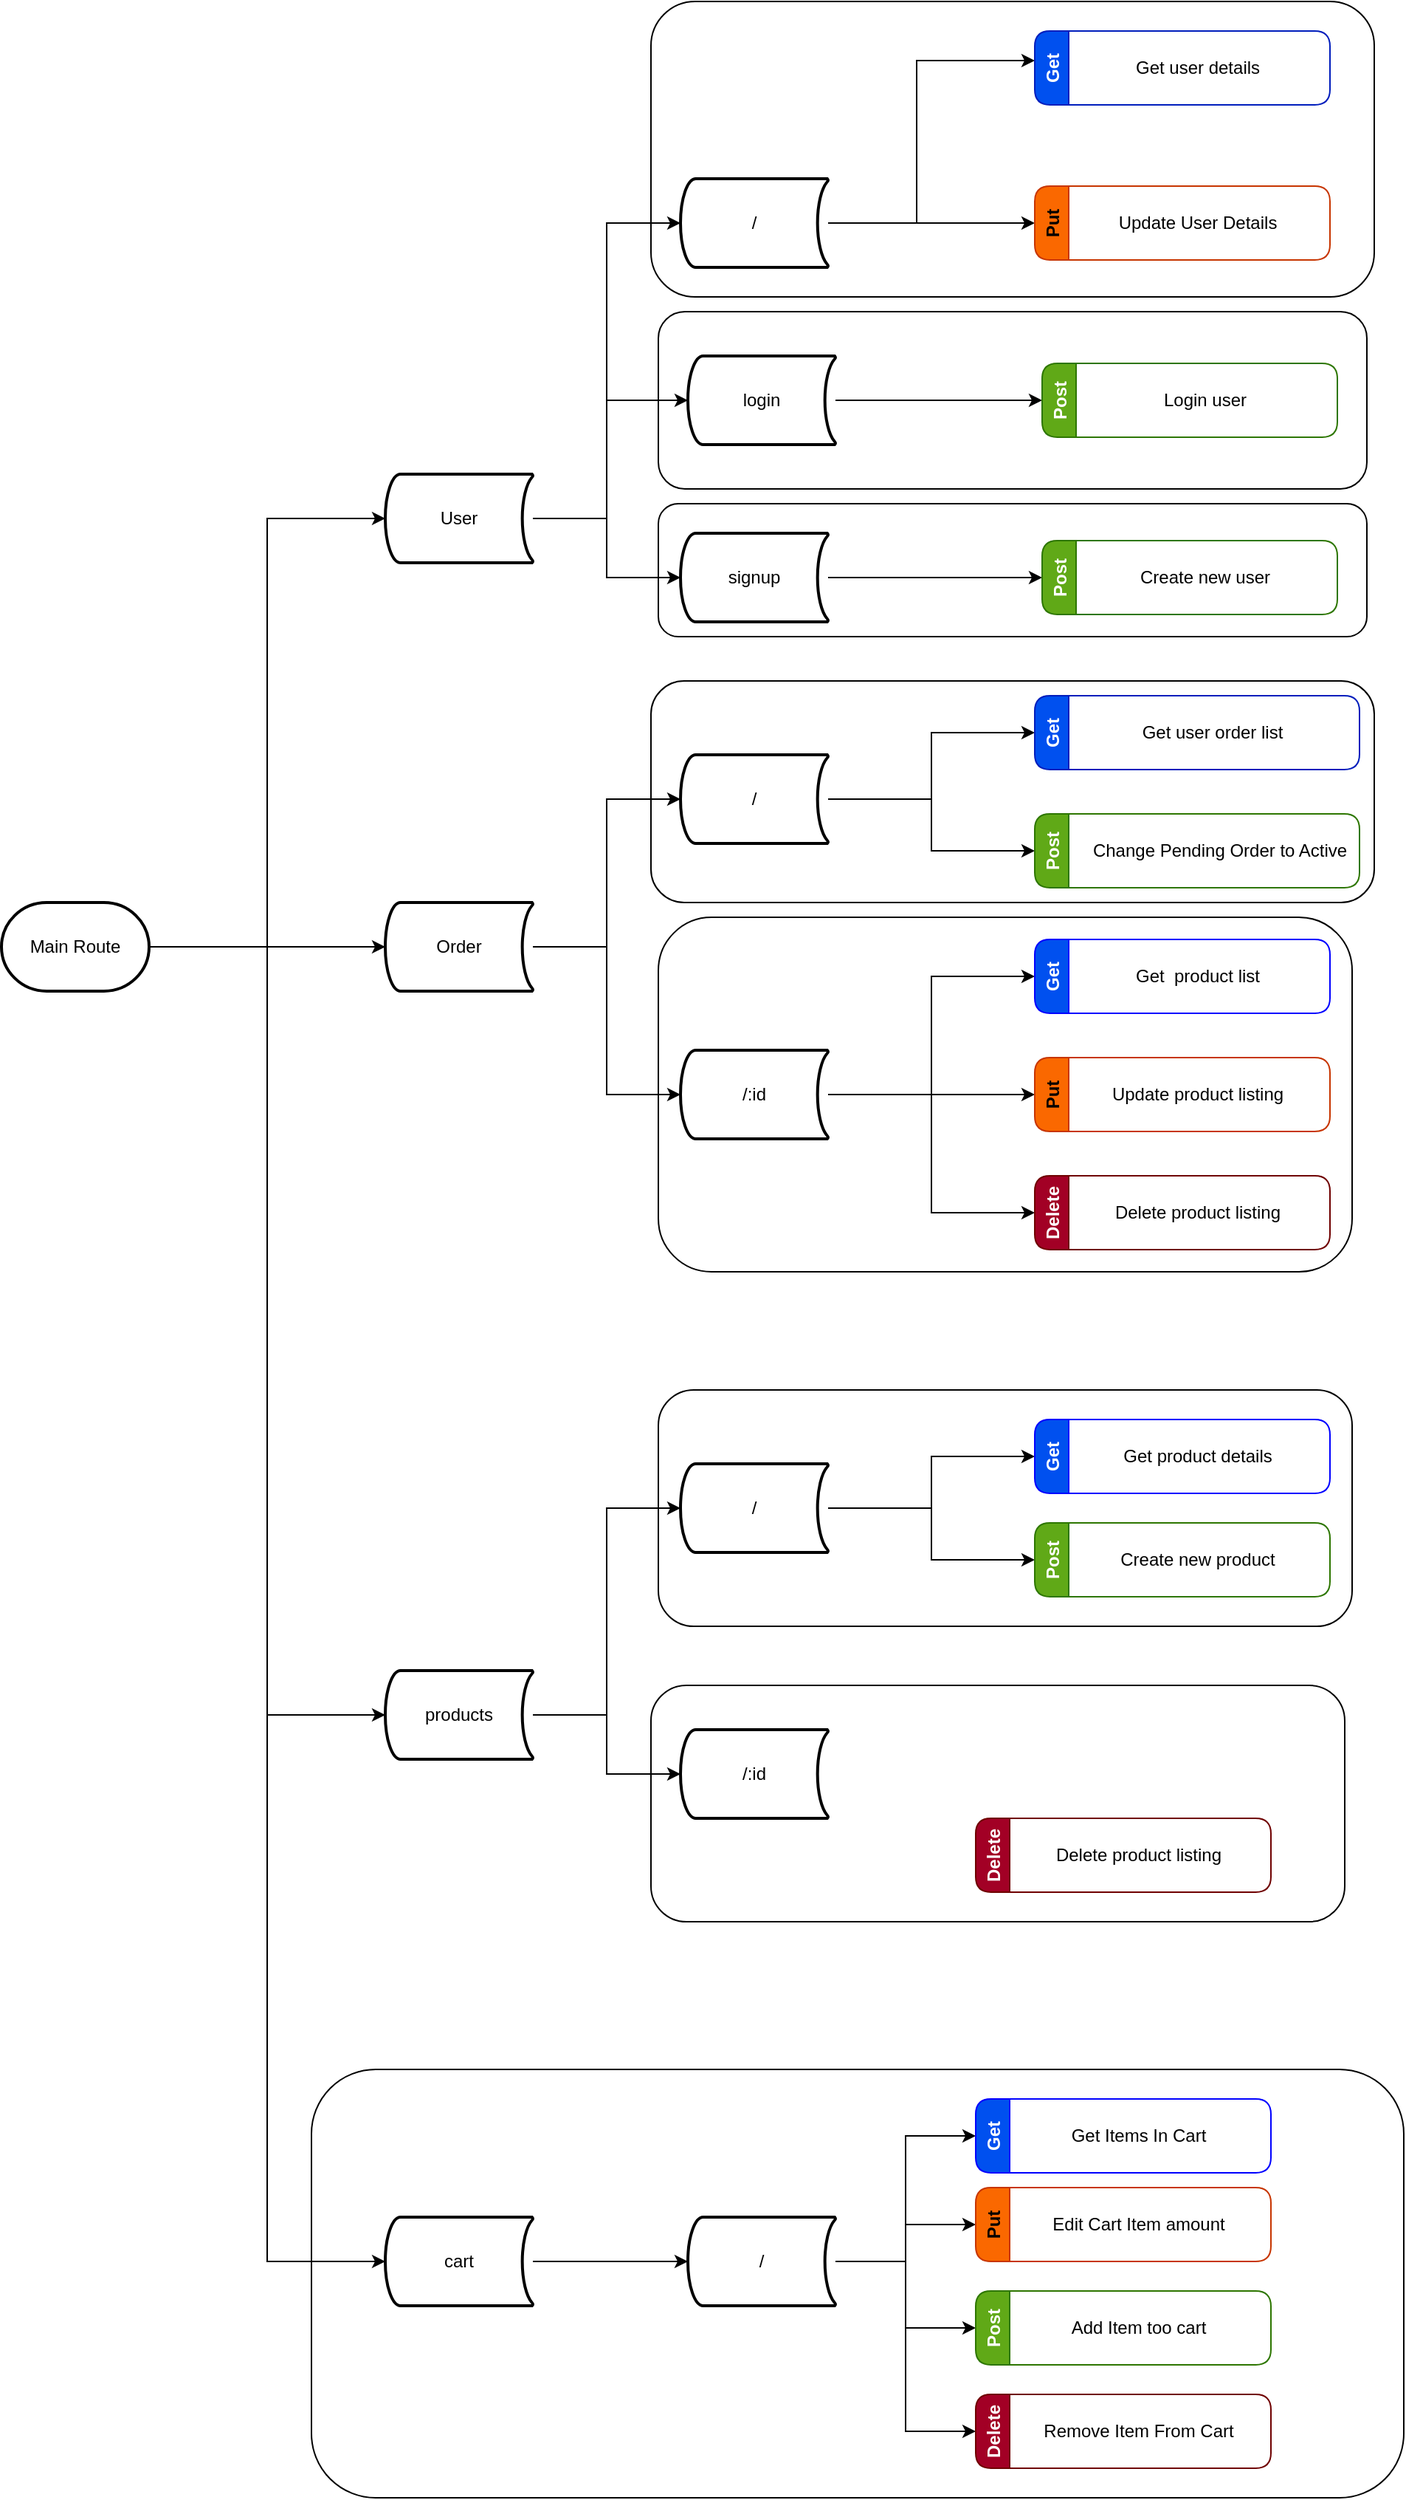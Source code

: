 <mxfile version="19.0.3" type="device"><diagram id="nZ7SudFiqUvSSSgaW7J3" name="Page-1"><mxGraphModel dx="1038" dy="1741" grid="1" gridSize="10" guides="1" tooltips="1" connect="1" arrows="1" fold="1" page="1" pageScale="1" pageWidth="850" pageHeight="1100" math="0" shadow="0"><root><mxCell id="0"/><mxCell id="1" parent="0"/><mxCell id="utoI6_6kBgc8nuwsAvws-94" value="" style="rounded=1;whiteSpace=wrap;html=1;" vertex="1" parent="1"><mxGeometry x="310" y="1010" width="740" height="290" as="geometry"/></mxCell><mxCell id="utoI6_6kBgc8nuwsAvws-71" value="" style="rounded=1;whiteSpace=wrap;html=1;" vertex="1" parent="1"><mxGeometry x="540" y="750" width="470" height="160" as="geometry"/></mxCell><mxCell id="utoI6_6kBgc8nuwsAvws-62" value="" style="rounded=1;whiteSpace=wrap;html=1;" vertex="1" parent="1"><mxGeometry x="545" y="550" width="470" height="160" as="geometry"/></mxCell><mxCell id="utoI6_6kBgc8nuwsAvws-58" value="" style="rounded=1;whiteSpace=wrap;html=1;" vertex="1" parent="1"><mxGeometry x="545" y="-50" width="480" height="90" as="geometry"/></mxCell><mxCell id="utoI6_6kBgc8nuwsAvws-57" value="" style="rounded=1;whiteSpace=wrap;html=1;" vertex="1" parent="1"><mxGeometry x="545" y="-180" width="480" height="120" as="geometry"/></mxCell><mxCell id="utoI6_6kBgc8nuwsAvws-55" value="" style="rounded=1;whiteSpace=wrap;html=1;" vertex="1" parent="1"><mxGeometry x="540" y="-390" width="490" height="200" as="geometry"/></mxCell><mxCell id="utoI6_6kBgc8nuwsAvws-54" value="" style="rounded=1;whiteSpace=wrap;html=1;" vertex="1" parent="1"><mxGeometry x="545" y="230" width="470" height="240" as="geometry"/></mxCell><mxCell id="utoI6_6kBgc8nuwsAvws-53" value="" style="rounded=1;whiteSpace=wrap;html=1;" vertex="1" parent="1"><mxGeometry x="540" y="70" width="490" height="150" as="geometry"/></mxCell><mxCell id="utoI6_6kBgc8nuwsAvws-2" style="edgeStyle=orthogonalEdgeStyle;rounded=0;orthogonalLoop=1;jettySize=auto;html=1;entryX=0;entryY=0.5;entryDx=0;entryDy=0;entryPerimeter=0;" edge="1" parent="1" source="utoI6_6kBgc8nuwsAvws-1" target="utoI6_6kBgc8nuwsAvws-3"><mxGeometry relative="1" as="geometry"><mxPoint x="320" y="250" as="targetPoint"/></mxGeometry></mxCell><mxCell id="utoI6_6kBgc8nuwsAvws-6" style="edgeStyle=orthogonalEdgeStyle;rounded=0;orthogonalLoop=1;jettySize=auto;html=1;entryX=0;entryY=0.5;entryDx=0;entryDy=0;entryPerimeter=0;" edge="1" parent="1" source="utoI6_6kBgc8nuwsAvws-1" target="utoI6_6kBgc8nuwsAvws-4"><mxGeometry relative="1" as="geometry"><Array as="points"><mxPoint x="360" y="250"/></Array></mxGeometry></mxCell><mxCell id="utoI6_6kBgc8nuwsAvws-7" style="edgeStyle=orthogonalEdgeStyle;rounded=0;orthogonalLoop=1;jettySize=auto;html=1;entryX=0;entryY=0.5;entryDx=0;entryDy=0;entryPerimeter=0;" edge="1" parent="1" source="utoI6_6kBgc8nuwsAvws-1" target="utoI6_6kBgc8nuwsAvws-5"><mxGeometry relative="1" as="geometry"/></mxCell><mxCell id="utoI6_6kBgc8nuwsAvws-75" style="edgeStyle=orthogonalEdgeStyle;rounded=0;orthogonalLoop=1;jettySize=auto;html=1;entryX=0;entryY=0.5;entryDx=0;entryDy=0;entryPerimeter=0;" edge="1" parent="1" source="utoI6_6kBgc8nuwsAvws-1" target="utoI6_6kBgc8nuwsAvws-74"><mxGeometry relative="1" as="geometry"/></mxCell><mxCell id="utoI6_6kBgc8nuwsAvws-1" value="Main Route" style="strokeWidth=2;html=1;shape=mxgraph.flowchart.terminator;whiteSpace=wrap;" vertex="1" parent="1"><mxGeometry x="100" y="220" width="100" height="60" as="geometry"/></mxCell><mxCell id="utoI6_6kBgc8nuwsAvws-10" value="" style="edgeStyle=orthogonalEdgeStyle;rounded=0;orthogonalLoop=1;jettySize=auto;html=1;" edge="1" parent="1" source="utoI6_6kBgc8nuwsAvws-3" target="utoI6_6kBgc8nuwsAvws-9"><mxGeometry relative="1" as="geometry"><Array as="points"><mxPoint x="510" y="-40"/><mxPoint x="510" y="-120"/></Array></mxGeometry></mxCell><mxCell id="utoI6_6kBgc8nuwsAvws-12" value="" style="edgeStyle=orthogonalEdgeStyle;rounded=0;orthogonalLoop=1;jettySize=auto;html=1;" edge="1" parent="1" source="utoI6_6kBgc8nuwsAvws-3" target="utoI6_6kBgc8nuwsAvws-11"><mxGeometry relative="1" as="geometry"/></mxCell><mxCell id="utoI6_6kBgc8nuwsAvws-16" value="" style="edgeStyle=orthogonalEdgeStyle;rounded=0;orthogonalLoop=1;jettySize=auto;html=1;" edge="1" parent="1" source="utoI6_6kBgc8nuwsAvws-3" target="utoI6_6kBgc8nuwsAvws-15"><mxGeometry relative="1" as="geometry"><Array as="points"><mxPoint x="510" y="-40"/><mxPoint x="510" y="-240"/></Array></mxGeometry></mxCell><mxCell id="utoI6_6kBgc8nuwsAvws-3" value="User" style="strokeWidth=2;html=1;shape=mxgraph.flowchart.stored_data;whiteSpace=wrap;" vertex="1" parent="1"><mxGeometry x="360" y="-70" width="100" height="60" as="geometry"/></mxCell><mxCell id="utoI6_6kBgc8nuwsAvws-33" value="" style="edgeStyle=orthogonalEdgeStyle;rounded=0;orthogonalLoop=1;jettySize=auto;html=1;entryX=0;entryY=0.5;entryDx=0;entryDy=0;entryPerimeter=0;" edge="1" parent="1" source="utoI6_6kBgc8nuwsAvws-4" target="utoI6_6kBgc8nuwsAvws-32"><mxGeometry relative="1" as="geometry"><mxPoint x="570" y="150" as="targetPoint"/><Array as="points"><mxPoint x="510" y="250"/><mxPoint x="510" y="150"/></Array></mxGeometry></mxCell><mxCell id="utoI6_6kBgc8nuwsAvws-35" value="" style="edgeStyle=orthogonalEdgeStyle;rounded=0;orthogonalLoop=1;jettySize=auto;html=1;" edge="1" parent="1" source="utoI6_6kBgc8nuwsAvws-4" target="utoI6_6kBgc8nuwsAvws-34"><mxGeometry relative="1" as="geometry"><Array as="points"><mxPoint x="510" y="250"/><mxPoint x="510" y="350"/></Array></mxGeometry></mxCell><mxCell id="utoI6_6kBgc8nuwsAvws-4" value="Order" style="strokeWidth=2;html=1;shape=mxgraph.flowchart.stored_data;whiteSpace=wrap;" vertex="1" parent="1"><mxGeometry x="360" y="220" width="100" height="60" as="geometry"/></mxCell><mxCell id="utoI6_6kBgc8nuwsAvws-14" value="" style="edgeStyle=orthogonalEdgeStyle;rounded=0;orthogonalLoop=1;jettySize=auto;html=1;" edge="1" parent="1" source="utoI6_6kBgc8nuwsAvws-5" target="utoI6_6kBgc8nuwsAvws-13"><mxGeometry relative="1" as="geometry"><Array as="points"><mxPoint x="510" y="770"/><mxPoint x="510" y="630"/></Array></mxGeometry></mxCell><mxCell id="utoI6_6kBgc8nuwsAvws-61" value="" style="edgeStyle=orthogonalEdgeStyle;rounded=0;orthogonalLoop=1;jettySize=auto;html=1;" edge="1" parent="1" source="utoI6_6kBgc8nuwsAvws-5" target="utoI6_6kBgc8nuwsAvws-60"><mxGeometry relative="1" as="geometry"/></mxCell><mxCell id="utoI6_6kBgc8nuwsAvws-5" value="products" style="strokeWidth=2;html=1;shape=mxgraph.flowchart.stored_data;whiteSpace=wrap;" vertex="1" parent="1"><mxGeometry x="360" y="740" width="100" height="60" as="geometry"/></mxCell><mxCell id="utoI6_6kBgc8nuwsAvws-25" style="edgeStyle=orthogonalEdgeStyle;rounded=0;orthogonalLoop=1;jettySize=auto;html=1;entryX=0;entryY=0.5;entryDx=0;entryDy=0;" edge="1" parent="1" source="utoI6_6kBgc8nuwsAvws-9" target="utoI6_6kBgc8nuwsAvws-23"><mxGeometry relative="1" as="geometry"/></mxCell><mxCell id="utoI6_6kBgc8nuwsAvws-9" value="login" style="strokeWidth=2;html=1;shape=mxgraph.flowchart.stored_data;whiteSpace=wrap;" vertex="1" parent="1"><mxGeometry x="565" y="-150" width="100" height="60" as="geometry"/></mxCell><mxCell id="utoI6_6kBgc8nuwsAvws-27" style="edgeStyle=orthogonalEdgeStyle;rounded=0;orthogonalLoop=1;jettySize=auto;html=1;entryX=0;entryY=0.5;entryDx=0;entryDy=0;" edge="1" parent="1" source="utoI6_6kBgc8nuwsAvws-11" target="utoI6_6kBgc8nuwsAvws-26"><mxGeometry relative="1" as="geometry"/></mxCell><mxCell id="utoI6_6kBgc8nuwsAvws-11" value="signup" style="strokeWidth=2;html=1;shape=mxgraph.flowchart.stored_data;whiteSpace=wrap;" vertex="1" parent="1"><mxGeometry x="560" y="-30" width="100" height="60" as="geometry"/></mxCell><mxCell id="utoI6_6kBgc8nuwsAvws-72" style="edgeStyle=orthogonalEdgeStyle;rounded=0;orthogonalLoop=1;jettySize=auto;html=1;entryX=0;entryY=0.5;entryDx=0;entryDy=0;" edge="1" parent="1" source="utoI6_6kBgc8nuwsAvws-13" target="utoI6_6kBgc8nuwsAvws-67"><mxGeometry relative="1" as="geometry"/></mxCell><mxCell id="utoI6_6kBgc8nuwsAvws-73" style="edgeStyle=orthogonalEdgeStyle;rounded=0;orthogonalLoop=1;jettySize=auto;html=1;" edge="1" parent="1" source="utoI6_6kBgc8nuwsAvws-13" target="utoI6_6kBgc8nuwsAvws-69"><mxGeometry relative="1" as="geometry"/></mxCell><mxCell id="utoI6_6kBgc8nuwsAvws-13" value="/" style="strokeWidth=2;html=1;shape=mxgraph.flowchart.stored_data;whiteSpace=wrap;" vertex="1" parent="1"><mxGeometry x="560" y="600" width="100" height="60" as="geometry"/></mxCell><mxCell id="utoI6_6kBgc8nuwsAvws-17" style="edgeStyle=orthogonalEdgeStyle;rounded=0;orthogonalLoop=1;jettySize=auto;html=1;" edge="1" parent="1" source="utoI6_6kBgc8nuwsAvws-15" target="utoI6_6kBgc8nuwsAvws-18"><mxGeometry relative="1" as="geometry"><mxPoint x="770" y="-340" as="targetPoint"/><Array as="points"><mxPoint x="720" y="-240"/><mxPoint x="720" y="-350"/></Array></mxGeometry></mxCell><mxCell id="utoI6_6kBgc8nuwsAvws-20" style="edgeStyle=orthogonalEdgeStyle;rounded=0;orthogonalLoop=1;jettySize=auto;html=1;entryX=0;entryY=0.5;entryDx=0;entryDy=0;" edge="1" parent="1" source="utoI6_6kBgc8nuwsAvws-15" target="utoI6_6kBgc8nuwsAvws-24"><mxGeometry relative="1" as="geometry"><mxPoint x="800" y="-240" as="targetPoint"/></mxGeometry></mxCell><mxCell id="utoI6_6kBgc8nuwsAvws-15" value="/" style="strokeWidth=2;html=1;shape=mxgraph.flowchart.stored_data;whiteSpace=wrap;" vertex="1" parent="1"><mxGeometry x="560" y="-270" width="100" height="60" as="geometry"/></mxCell><mxCell id="utoI6_6kBgc8nuwsAvws-18" value="Get" style="swimlane;horizontal=0;fillColor=#0050ef;fontColor=#ffffff;strokeColor=#001DBC;rounded=1;" vertex="1" parent="1"><mxGeometry x="800" y="-370" width="200" height="50" as="geometry"/></mxCell><mxCell id="utoI6_6kBgc8nuwsAvws-29" value="Get user details" style="text;html=1;align=center;verticalAlign=middle;resizable=0;points=[];autosize=1;strokeColor=none;fillColor=none;" vertex="1" parent="utoI6_6kBgc8nuwsAvws-18"><mxGeometry x="60" y="15" width="100" height="20" as="geometry"/></mxCell><mxCell id="utoI6_6kBgc8nuwsAvws-23" value="Post" style="swimlane;horizontal=0;fillColor=#60a917;fontColor=#ffffff;strokeColor=#2D7600;startSize=23;rounded=1;" vertex="1" parent="1"><mxGeometry x="805" y="-145" width="200" height="50" as="geometry"/></mxCell><mxCell id="utoI6_6kBgc8nuwsAvws-30" value="Login user" style="text;html=1;align=center;verticalAlign=middle;resizable=0;points=[];autosize=1;strokeColor=none;fillColor=none;" vertex="1" parent="utoI6_6kBgc8nuwsAvws-23"><mxGeometry x="75" y="15" width="70" height="20" as="geometry"/></mxCell><mxCell id="utoI6_6kBgc8nuwsAvws-24" value="Put" style="swimlane;horizontal=0;fillColor=#fa6800;fontColor=#000000;strokeColor=#C73500;startSize=23;rounded=1;" vertex="1" parent="1"><mxGeometry x="800" y="-265" width="200" height="50" as="geometry"/></mxCell><mxCell id="utoI6_6kBgc8nuwsAvws-28" value="Update User Details" style="text;html=1;align=center;verticalAlign=middle;resizable=0;points=[];autosize=1;strokeColor=none;fillColor=none;" vertex="1" parent="utoI6_6kBgc8nuwsAvws-24"><mxGeometry x="50" y="15" width="120" height="20" as="geometry"/></mxCell><mxCell id="utoI6_6kBgc8nuwsAvws-26" value="Post" style="swimlane;horizontal=0;fillColor=#60a917;fontColor=#ffffff;strokeColor=#2D7600;startSize=23;rounded=1;" vertex="1" parent="1"><mxGeometry x="805" y="-25" width="200" height="50" as="geometry"/></mxCell><mxCell id="utoI6_6kBgc8nuwsAvws-31" value="Create new user" style="text;html=1;align=center;verticalAlign=middle;resizable=0;points=[];autosize=1;strokeColor=none;fillColor=none;" vertex="1" parent="utoI6_6kBgc8nuwsAvws-26"><mxGeometry x="60" y="15" width="100" height="20" as="geometry"/></mxCell><mxCell id="utoI6_6kBgc8nuwsAvws-38" style="edgeStyle=orthogonalEdgeStyle;rounded=0;orthogonalLoop=1;jettySize=auto;html=1;entryX=0;entryY=0.5;entryDx=0;entryDy=0;" edge="1" parent="1" source="utoI6_6kBgc8nuwsAvws-32" target="utoI6_6kBgc8nuwsAvws-36"><mxGeometry relative="1" as="geometry"/></mxCell><mxCell id="utoI6_6kBgc8nuwsAvws-42" style="edgeStyle=orthogonalEdgeStyle;rounded=0;orthogonalLoop=1;jettySize=auto;html=1;entryX=0;entryY=0.5;entryDx=0;entryDy=0;" edge="1" parent="1" source="utoI6_6kBgc8nuwsAvws-32" target="utoI6_6kBgc8nuwsAvws-40"><mxGeometry relative="1" as="geometry"/></mxCell><mxCell id="utoI6_6kBgc8nuwsAvws-32" value="/" style="strokeWidth=2;html=1;shape=mxgraph.flowchart.stored_data;whiteSpace=wrap;" vertex="1" parent="1"><mxGeometry x="560" y="120" width="100" height="60" as="geometry"/></mxCell><mxCell id="utoI6_6kBgc8nuwsAvws-43" style="edgeStyle=orthogonalEdgeStyle;rounded=0;orthogonalLoop=1;jettySize=auto;html=1;entryX=0;entryY=0.5;entryDx=0;entryDy=0;" edge="1" parent="1" source="utoI6_6kBgc8nuwsAvws-34" target="utoI6_6kBgc8nuwsAvws-44"><mxGeometry relative="1" as="geometry"><mxPoint x="840" y="350" as="targetPoint"/></mxGeometry></mxCell><mxCell id="utoI6_6kBgc8nuwsAvws-48" style="edgeStyle=orthogonalEdgeStyle;rounded=0;orthogonalLoop=1;jettySize=auto;html=1;entryX=0;entryY=0.5;entryDx=0;entryDy=0;" edge="1" parent="1" source="utoI6_6kBgc8nuwsAvws-34" target="utoI6_6kBgc8nuwsAvws-46"><mxGeometry relative="1" as="geometry"/></mxCell><mxCell id="utoI6_6kBgc8nuwsAvws-51" style="edgeStyle=orthogonalEdgeStyle;rounded=0;orthogonalLoop=1;jettySize=auto;html=1;entryX=0;entryY=0.5;entryDx=0;entryDy=0;" edge="1" parent="1" source="utoI6_6kBgc8nuwsAvws-34" target="utoI6_6kBgc8nuwsAvws-49"><mxGeometry relative="1" as="geometry"/></mxCell><mxCell id="utoI6_6kBgc8nuwsAvws-34" value="/:id" style="strokeWidth=2;html=1;shape=mxgraph.flowchart.stored_data;whiteSpace=wrap;" vertex="1" parent="1"><mxGeometry x="560" y="320" width="100" height="60" as="geometry"/></mxCell><mxCell id="utoI6_6kBgc8nuwsAvws-36" value="Get" style="swimlane;horizontal=0;fillColor=#0050ef;fontColor=#ffffff;strokeColor=#001DBC;rounded=1;" vertex="1" parent="1"><mxGeometry x="800" y="80" width="220" height="50" as="geometry"/></mxCell><mxCell id="utoI6_6kBgc8nuwsAvws-37" value="Get user order list" style="text;html=1;align=center;verticalAlign=middle;resizable=0;points=[];autosize=1;strokeColor=none;fillColor=none;" vertex="1" parent="utoI6_6kBgc8nuwsAvws-36"><mxGeometry x="65" y="15" width="110" height="20" as="geometry"/></mxCell><mxCell id="utoI6_6kBgc8nuwsAvws-40" value="Post" style="swimlane;horizontal=0;fillColor=#60a917;fontColor=#ffffff;strokeColor=#2D7600;startSize=23;rounded=1;" vertex="1" parent="1"><mxGeometry x="800" y="160" width="220" height="50" as="geometry"/></mxCell><mxCell id="utoI6_6kBgc8nuwsAvws-41" value="Change Pending Order to Active" style="text;html=1;align=center;verticalAlign=middle;resizable=0;points=[];autosize=1;strokeColor=none;fillColor=none;" vertex="1" parent="utoI6_6kBgc8nuwsAvws-40"><mxGeometry x="30" y="15" width="190" height="20" as="geometry"/></mxCell><mxCell id="utoI6_6kBgc8nuwsAvws-44" value="Get" style="swimlane;horizontal=0;fillColor=#0050ef;fontColor=#ffffff;strokeColor=#0000FF;rounded=1;" vertex="1" parent="1"><mxGeometry x="800" y="245" width="200" height="50" as="geometry"/></mxCell><mxCell id="utoI6_6kBgc8nuwsAvws-45" value="Get&amp;nbsp; product list" style="text;html=1;align=center;verticalAlign=middle;resizable=0;points=[];autosize=1;strokeColor=none;fillColor=none;" vertex="1" parent="utoI6_6kBgc8nuwsAvws-44"><mxGeometry x="60" y="15" width="100" height="20" as="geometry"/></mxCell><mxCell id="utoI6_6kBgc8nuwsAvws-46" value="Put" style="swimlane;horizontal=0;fillColor=#fa6800;fontColor=#000000;strokeColor=#C73500;startSize=23;rounded=1;" vertex="1" parent="1"><mxGeometry x="800" y="325" width="200" height="50" as="geometry"/></mxCell><mxCell id="utoI6_6kBgc8nuwsAvws-47" value="Update product listing" style="text;html=1;align=center;verticalAlign=middle;resizable=0;points=[];autosize=1;strokeColor=none;fillColor=none;rounded=1;" vertex="1" parent="utoI6_6kBgc8nuwsAvws-46"><mxGeometry x="45" y="15" width="130" height="20" as="geometry"/></mxCell><mxCell id="utoI6_6kBgc8nuwsAvws-49" value="Delete" style="swimlane;horizontal=0;fillColor=#a20025;fontColor=#ffffff;strokeColor=#6F0000;startSize=23;rounded=1;" vertex="1" parent="1"><mxGeometry x="800" y="405" width="200" height="50" as="geometry"/></mxCell><mxCell id="utoI6_6kBgc8nuwsAvws-50" value="Delete product listing" style="text;html=1;align=center;verticalAlign=middle;resizable=0;points=[];autosize=1;strokeColor=none;fillColor=none;" vertex="1" parent="utoI6_6kBgc8nuwsAvws-49"><mxGeometry x="45" y="15" width="130" height="20" as="geometry"/></mxCell><mxCell id="utoI6_6kBgc8nuwsAvws-60" value="/:id" style="strokeWidth=2;html=1;shape=mxgraph.flowchart.stored_data;whiteSpace=wrap;" vertex="1" parent="1"><mxGeometry x="560" y="780" width="100" height="60" as="geometry"/></mxCell><mxCell id="utoI6_6kBgc8nuwsAvws-65" value="Delete" style="swimlane;horizontal=0;fillColor=#a20025;fontColor=#ffffff;strokeColor=#6F0000;startSize=23;rounded=1;" vertex="1" parent="1"><mxGeometry x="760" y="840" width="200" height="50" as="geometry"/></mxCell><mxCell id="utoI6_6kBgc8nuwsAvws-66" value="Delete product listing" style="text;html=1;align=center;verticalAlign=middle;resizable=0;points=[];autosize=1;strokeColor=none;fillColor=none;" vertex="1" parent="utoI6_6kBgc8nuwsAvws-65"><mxGeometry x="45" y="15" width="130" height="20" as="geometry"/></mxCell><mxCell id="utoI6_6kBgc8nuwsAvws-67" value="Get" style="swimlane;horizontal=0;fillColor=#0050ef;fontColor=#ffffff;strokeColor=#0000FF;rounded=1;" vertex="1" parent="1"><mxGeometry x="800" y="570" width="200" height="50" as="geometry"/></mxCell><mxCell id="utoI6_6kBgc8nuwsAvws-68" value="Get product details" style="text;html=1;align=center;verticalAlign=middle;resizable=0;points=[];autosize=1;strokeColor=none;fillColor=none;" vertex="1" parent="utoI6_6kBgc8nuwsAvws-67"><mxGeometry x="50" y="15" width="120" height="20" as="geometry"/></mxCell><mxCell id="utoI6_6kBgc8nuwsAvws-69" value="Post" style="swimlane;horizontal=0;fillColor=#60a917;fontColor=#ffffff;strokeColor=#2D7600;startSize=23;rounded=1;" vertex="1" parent="1"><mxGeometry x="800" y="640" width="200" height="50" as="geometry"/></mxCell><mxCell id="utoI6_6kBgc8nuwsAvws-70" value="Create new product" style="text;html=1;align=center;verticalAlign=middle;resizable=0;points=[];autosize=1;strokeColor=none;fillColor=none;" vertex="1" parent="utoI6_6kBgc8nuwsAvws-69"><mxGeometry x="50" y="15" width="120" height="20" as="geometry"/></mxCell><mxCell id="utoI6_6kBgc8nuwsAvws-81" style="edgeStyle=orthogonalEdgeStyle;rounded=0;orthogonalLoop=1;jettySize=auto;html=1;entryX=0;entryY=0.5;entryDx=0;entryDy=0;entryPerimeter=0;" edge="1" parent="1" source="utoI6_6kBgc8nuwsAvws-74" target="utoI6_6kBgc8nuwsAvws-76"><mxGeometry relative="1" as="geometry"/></mxCell><mxCell id="utoI6_6kBgc8nuwsAvws-74" value="cart" style="strokeWidth=2;html=1;shape=mxgraph.flowchart.stored_data;whiteSpace=wrap;" vertex="1" parent="1"><mxGeometry x="360" y="1110" width="100" height="60" as="geometry"/></mxCell><mxCell id="utoI6_6kBgc8nuwsAvws-90" style="edgeStyle=orthogonalEdgeStyle;rounded=0;orthogonalLoop=1;jettySize=auto;html=1;entryX=0;entryY=0.5;entryDx=0;entryDy=0;" edge="1" parent="1" source="utoI6_6kBgc8nuwsAvws-76" target="utoI6_6kBgc8nuwsAvws-82"><mxGeometry relative="1" as="geometry"/></mxCell><mxCell id="utoI6_6kBgc8nuwsAvws-91" style="edgeStyle=orthogonalEdgeStyle;rounded=0;orthogonalLoop=1;jettySize=auto;html=1;entryX=0;entryY=0.5;entryDx=0;entryDy=0;" edge="1" parent="1" source="utoI6_6kBgc8nuwsAvws-76" target="utoI6_6kBgc8nuwsAvws-88"><mxGeometry relative="1" as="geometry"/></mxCell><mxCell id="utoI6_6kBgc8nuwsAvws-92" style="edgeStyle=orthogonalEdgeStyle;rounded=0;orthogonalLoop=1;jettySize=auto;html=1;entryX=0;entryY=0.5;entryDx=0;entryDy=0;" edge="1" parent="1" source="utoI6_6kBgc8nuwsAvws-76" target="utoI6_6kBgc8nuwsAvws-86"><mxGeometry relative="1" as="geometry"/></mxCell><mxCell id="utoI6_6kBgc8nuwsAvws-93" style="edgeStyle=orthogonalEdgeStyle;rounded=0;orthogonalLoop=1;jettySize=auto;html=1;entryX=0;entryY=0.5;entryDx=0;entryDy=0;" edge="1" parent="1" source="utoI6_6kBgc8nuwsAvws-76" target="utoI6_6kBgc8nuwsAvws-84"><mxGeometry relative="1" as="geometry"/></mxCell><mxCell id="utoI6_6kBgc8nuwsAvws-76" value="/" style="strokeWidth=2;html=1;shape=mxgraph.flowchart.stored_data;whiteSpace=wrap;" vertex="1" parent="1"><mxGeometry x="565" y="1110" width="100" height="60" as="geometry"/></mxCell><mxCell id="utoI6_6kBgc8nuwsAvws-82" value="Get" style="swimlane;horizontal=0;fillColor=#0050ef;fontColor=#ffffff;strokeColor=#0000FF;rounded=1;" vertex="1" parent="1"><mxGeometry x="760" y="1030" width="200" height="50" as="geometry"/></mxCell><mxCell id="utoI6_6kBgc8nuwsAvws-83" value="Get Items In Cart" style="text;html=1;align=center;verticalAlign=middle;resizable=0;points=[];autosize=1;strokeColor=none;fillColor=none;" vertex="1" parent="utoI6_6kBgc8nuwsAvws-82"><mxGeometry x="55" y="15" width="110" height="20" as="geometry"/></mxCell><mxCell id="utoI6_6kBgc8nuwsAvws-84" value="Delete" style="swimlane;horizontal=0;fillColor=#a20025;fontColor=#ffffff;strokeColor=#6F0000;startSize=23;rounded=1;" vertex="1" parent="1"><mxGeometry x="760" y="1230" width="200" height="50" as="geometry"/></mxCell><mxCell id="utoI6_6kBgc8nuwsAvws-85" value="Remove Item From Cart" style="text;html=1;align=center;verticalAlign=middle;resizable=0;points=[];autosize=1;strokeColor=none;fillColor=none;" vertex="1" parent="utoI6_6kBgc8nuwsAvws-84"><mxGeometry x="40" y="15" width="140" height="20" as="geometry"/></mxCell><mxCell id="utoI6_6kBgc8nuwsAvws-86" value="Post" style="swimlane;horizontal=0;fillColor=#60a917;fontColor=#ffffff;strokeColor=#2D7600;startSize=23;rounded=1;" vertex="1" parent="1"><mxGeometry x="760" y="1160" width="200" height="50" as="geometry"/></mxCell><mxCell id="utoI6_6kBgc8nuwsAvws-87" value="Add Item too cart" style="text;html=1;align=center;verticalAlign=middle;resizable=0;points=[];autosize=1;strokeColor=none;fillColor=none;" vertex="1" parent="utoI6_6kBgc8nuwsAvws-86"><mxGeometry x="55" y="15" width="110" height="20" as="geometry"/></mxCell><mxCell id="utoI6_6kBgc8nuwsAvws-88" value="Put" style="swimlane;horizontal=0;fillColor=#fa6800;fontColor=#000000;strokeColor=#C73500;startSize=23;rounded=1;" vertex="1" parent="1"><mxGeometry x="760" y="1090" width="200" height="50" as="geometry"/></mxCell><mxCell id="utoI6_6kBgc8nuwsAvws-89" value="Edit Cart Item amount" style="text;html=1;align=center;verticalAlign=middle;resizable=0;points=[];autosize=1;strokeColor=none;fillColor=none;rounded=1;" vertex="1" parent="utoI6_6kBgc8nuwsAvws-88"><mxGeometry x="45" y="15" width="130" height="20" as="geometry"/></mxCell></root></mxGraphModel></diagram></mxfile>